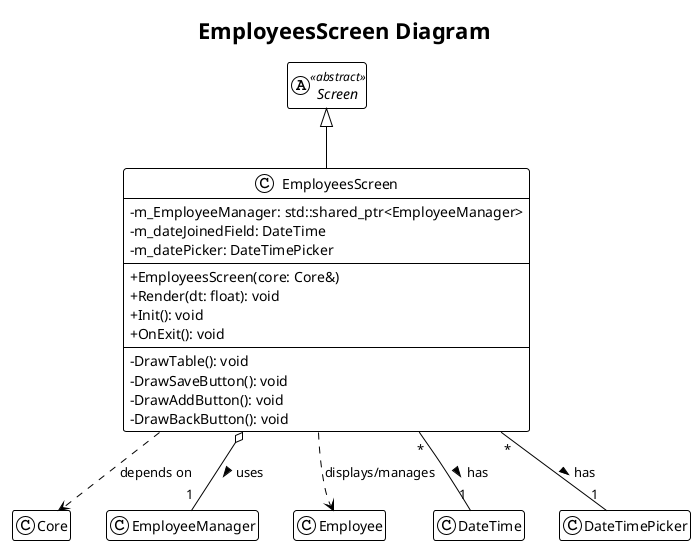 @startuml
!theme plain
skinparam classAttributeIconSize 0
hide empty members
title EmployeesScreen Diagram

' --- Forward declarations for context ---
abstract class Screen <<abstract>>
class Core
class EmployeeManager
class Employee
class DateTime
class DateTimePicker

' --- The Concrete Screen Implementation ---
class EmployeesScreen {
  ' --- Data Members ---
  - m_EmployeeManager: std::shared_ptr<EmployeeManager>
  - m_dateJoinedField: DateTime
  - m_datePicker: DateTimePicker
  ' (other primitive state members omitted for clarity)
  --
  ' --- Public Methods ---
  + EmployeesScreen(core: Core&)
  + Render(dt: float): void
  + Init(): void
  + OnExit(): void
  --
  ' --- Private UI Helper Methods ---
  - DrawTable(): void
  - DrawSaveButton(): void
  - DrawAddButton(): void
  - DrawBackButton(): void
}

' --- Relationships ---

' Inheritance: EmployeesScreen is a type of Screen.
Screen <|-- EmployeesScreen

' Aggregation: The screen uses an EmployeeManager to perform its logic.
EmployeesScreen o-- "1" EmployeeManager : uses >

' Composition: The screen is composed of state and UI helper objects.
EmployeesScreen "*"-- "1" DateTime : has >
EmployeesScreen "*"-- "1" DateTimePicker : has >

' Dependency: The screen displays and manages a collection of Employee objects.
EmployeesScreen ..> Employee : displays/manages

EmployeesScreen ..> Core : depends on

@enduml
